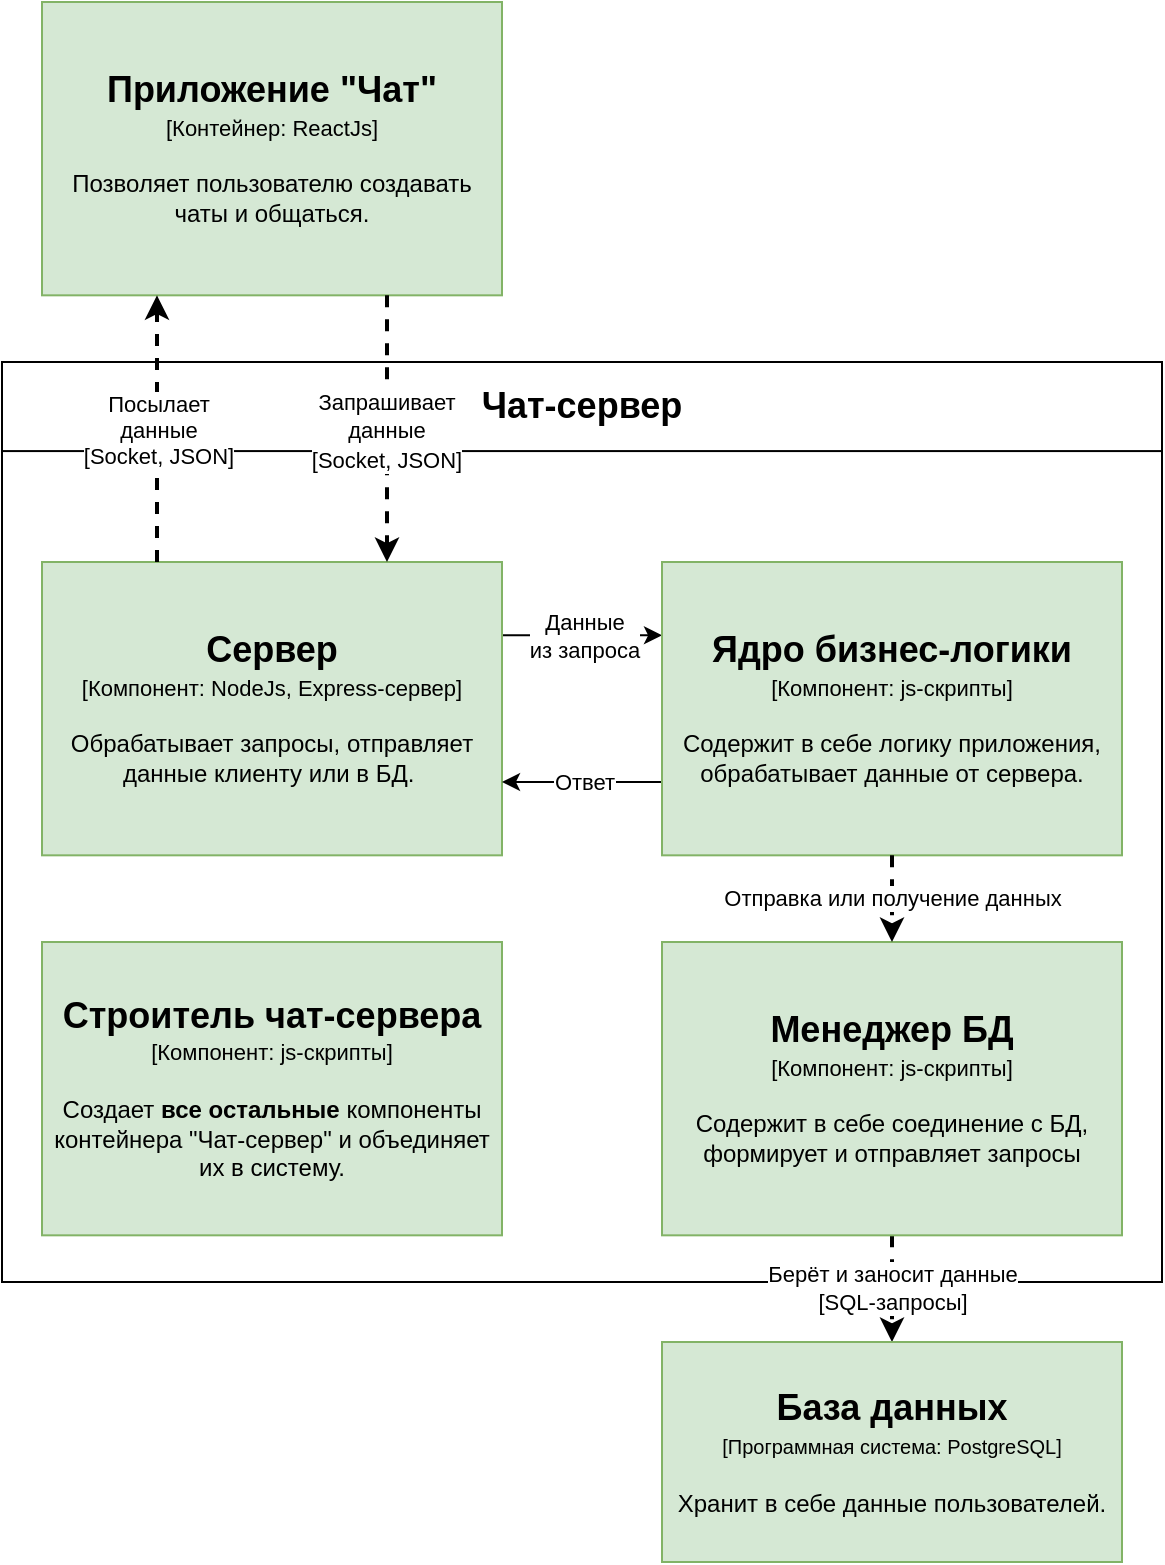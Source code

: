 <mxfile version="13.6.4" type="device"><diagram id="LKbl59Wxj6-I2dOmfFXZ" name="Page-1"><mxGraphModel dx="171" dy="472" grid="1" gridSize="10" guides="1" tooltips="1" connect="1" arrows="1" fold="1" page="1" pageScale="1" pageWidth="850" pageHeight="1100" math="0" shadow="0"><root><mxCell id="0"/><mxCell id="1" parent="0"/><mxCell id="no0ji6hjgd8IN9LN7iAC-79" value="" style="rounded=0;whiteSpace=wrap;html=1;" vertex="1" parent="1"><mxGeometry x="990" y="460" width="580" height="460" as="geometry"/></mxCell><mxCell id="no0ji6hjgd8IN9LN7iAC-10" value="&lt;div&gt;Берёт и заносит данные&lt;/div&gt;&lt;div&gt;[SQL-запросы]&lt;br&gt;&lt;/div&gt;" style="edgeStyle=orthogonalEdgeStyle;rounded=0;orthogonalLoop=1;jettySize=auto;html=1;dashed=1;strokeWidth=2;exitX=0.5;exitY=1;exitDx=0;exitDy=0;" edge="1" parent="1" source="no0ji6hjgd8IN9LN7iAC-91" target="no0ji6hjgd8IN9LN7iAC-13"><mxGeometry relative="1" as="geometry"><mxPoint x="360" y="810" as="sourcePoint"/></mxGeometry></mxCell><mxCell id="no0ji6hjgd8IN9LN7iAC-13" value="&lt;div&gt;&lt;b&gt;&lt;font style=&quot;font-size: 18px&quot;&gt;База данных&lt;/font&gt;&lt;/b&gt;&lt;br&gt;&lt;/div&gt;&lt;div&gt;&lt;font style=&quot;font-size: 10px&quot;&gt;[&lt;/font&gt;&lt;font style=&quot;font-size: 10px&quot;&gt;&lt;span class=&quot;tlid-translation translation&quot; lang=&quot;ru&quot;&gt;&lt;span title=&quot;&quot; class=&quot;&quot;&gt;Программная система: PostgreSQL&lt;/span&gt;&lt;/span&gt;]&lt;/font&gt;&lt;/div&gt;&lt;div&gt;&lt;font style=&quot;font-size: 10px&quot;&gt;&lt;br&gt;&lt;/font&gt;&lt;/div&gt;&lt;div&gt;Хранит в себе данные пользователей.&lt;br&gt;&lt;/div&gt;" style="rounded=0;whiteSpace=wrap;html=1;fillColor=#d5e8d4;strokeColor=#82b366;" vertex="1" parent="1"><mxGeometry x="1320" y="950" width="230" height="110" as="geometry"/></mxCell><mxCell id="no0ji6hjgd8IN9LN7iAC-95" style="edgeStyle=orthogonalEdgeStyle;rounded=0;orthogonalLoop=1;jettySize=auto;html=1;exitX=1;exitY=0.25;exitDx=0;exitDy=0;entryX=0;entryY=0.25;entryDx=0;entryDy=0;" edge="1" parent="1" source="no0ji6hjgd8IN9LN7iAC-28" target="no0ji6hjgd8IN9LN7iAC-86"><mxGeometry relative="1" as="geometry"/></mxCell><mxCell id="no0ji6hjgd8IN9LN7iAC-96" value="Данные&lt;br&gt;из запроса" style="edgeLabel;html=1;align=center;verticalAlign=middle;resizable=0;points=[];" vertex="1" connectable="0" parent="no0ji6hjgd8IN9LN7iAC-95"><mxGeometry x="0.421" y="1" relative="1" as="geometry"><mxPoint x="-16.48" y="0.99" as="offset"/></mxGeometry></mxCell><mxCell id="no0ji6hjgd8IN9LN7iAC-28" value="&lt;div&gt;&lt;b&gt;&lt;font style=&quot;font-size: 18px&quot;&gt;Сервер&lt;/font&gt;&lt;/b&gt;&lt;/div&gt;&lt;div&gt;&lt;font style=&quot;font-size: 11px&quot;&gt;[Компонент&lt;/font&gt;&lt;font style=&quot;font-size: 11px&quot;&gt;&lt;span class=&quot;tlid-translation translation&quot; lang=&quot;ru&quot;&gt;&lt;span title=&quot;&quot; class=&quot;&quot;&gt;: NodeJs, Express-сервер]&lt;/span&gt;&lt;/span&gt;&lt;/font&gt;&lt;/div&gt;&lt;div&gt;&lt;font style=&quot;font-size: 10px&quot;&gt;&lt;br&gt;&lt;/font&gt;&lt;/div&gt;&lt;div&gt;Обрабатывает запросы, отправляет данные клиенту или в БД.&amp;nbsp;&lt;br&gt;&lt;/div&gt;" style="rounded=0;whiteSpace=wrap;html=1;fillColor=#d5e8d4;strokeColor=#82b366;" vertex="1" parent="1"><mxGeometry x="1010" y="560.0" width="230" height="146.667" as="geometry"/></mxCell><mxCell id="no0ji6hjgd8IN9LN7iAC-80" value="&lt;b style=&quot;font-size: 18px&quot;&gt;Чат-сервер&lt;/b&gt;" style="rounded=0;whiteSpace=wrap;html=1;" vertex="1" parent="1"><mxGeometry x="990" y="460" width="580" height="44.54" as="geometry"/></mxCell><mxCell id="no0ji6hjgd8IN9LN7iAC-99" style="edgeStyle=orthogonalEdgeStyle;rounded=0;orthogonalLoop=1;jettySize=auto;html=1;exitX=0;exitY=0.75;exitDx=0;exitDy=0;entryX=1;entryY=0.75;entryDx=0;entryDy=0;" edge="1" parent="1" source="no0ji6hjgd8IN9LN7iAC-86" target="no0ji6hjgd8IN9LN7iAC-28"><mxGeometry relative="1" as="geometry"/></mxCell><mxCell id="no0ji6hjgd8IN9LN7iAC-100" value="Ответ" style="edgeLabel;html=1;align=center;verticalAlign=middle;resizable=0;points=[];" vertex="1" connectable="0" parent="no0ji6hjgd8IN9LN7iAC-99"><mxGeometry x="-0.232" y="1" relative="1" as="geometry"><mxPoint x="-8.97" y="-1" as="offset"/></mxGeometry></mxCell><mxCell id="no0ji6hjgd8IN9LN7iAC-86" value="&lt;div&gt;&lt;b&gt;&lt;font style=&quot;font-size: 18px&quot;&gt;Ядро бизнес-логики&lt;/font&gt;&lt;/b&gt;&lt;/div&gt;&lt;div&gt;&lt;font style=&quot;font-size: 11px&quot;&gt;[Компонент&lt;/font&gt;&lt;font style=&quot;font-size: 11px&quot;&gt;&lt;span class=&quot;tlid-translation translation&quot; lang=&quot;ru&quot;&gt;&lt;span title=&quot;&quot; class=&quot;&quot;&gt;: js-скрипты]&lt;/span&gt;&lt;/span&gt;&lt;/font&gt;&lt;/div&gt;&lt;div&gt;&lt;font style=&quot;font-size: 10px&quot;&gt;&lt;br&gt;&lt;/font&gt;&lt;/div&gt;&lt;div&gt;Содержит в себе логику приложения, обрабатывает данные от сервера.&lt;br&gt;&lt;/div&gt;" style="rounded=0;whiteSpace=wrap;html=1;fillColor=#d5e8d4;strokeColor=#82b366;" vertex="1" parent="1"><mxGeometry x="1320" y="560.0" width="230" height="146.667" as="geometry"/></mxCell><mxCell id="no0ji6hjgd8IN9LN7iAC-87" value="&lt;div&gt;&lt;b&gt;&lt;font style=&quot;font-size: 18px&quot;&gt;Приложение &lt;/font&gt;&lt;/b&gt;&lt;b&gt;&lt;font style=&quot;font-size: 18px&quot;&gt;&quot;Чат&quot;&lt;/font&gt;&lt;/b&gt;&lt;/div&gt;&lt;div&gt;&lt;font style=&quot;font-size: 11px&quot;&gt;[&lt;/font&gt;&lt;font style=&quot;font-size: 11px&quot;&gt;&lt;span class=&quot;tlid-translation translation&quot; lang=&quot;ru&quot;&gt;&lt;span title=&quot;&quot; class=&quot;&quot;&gt;Контейнер: ReactJs]&lt;/span&gt;&lt;/span&gt;&lt;/font&gt;&lt;/div&gt;&lt;div&gt;&lt;font style=&quot;font-size: 10px&quot;&gt;&lt;br&gt;&lt;/font&gt;&lt;/div&gt;&lt;div&gt;Позволяет пользователю создавать чаты и общаться.&lt;br&gt;&lt;/div&gt;" style="rounded=0;whiteSpace=wrap;html=1;fillColor=#d5e8d4;strokeColor=#82b366;" vertex="1" parent="1"><mxGeometry x="1010" y="280.0" width="230" height="146.667" as="geometry"/></mxCell><mxCell id="no0ji6hjgd8IN9LN7iAC-88" style="edgeStyle=orthogonalEdgeStyle;rounded=0;orthogonalLoop=1;jettySize=auto;html=1;exitX=0.75;exitY=1;exitDx=0;exitDy=0;entryX=0.75;entryY=0;entryDx=0;entryDy=0;dashed=1;strokeWidth=2;" edge="1" parent="1" source="no0ji6hjgd8IN9LN7iAC-87" target="no0ji6hjgd8IN9LN7iAC-28"><mxGeometry relative="1" as="geometry"><mxPoint x="1172.5" y="450" as="targetPoint"/></mxGeometry></mxCell><mxCell id="no0ji6hjgd8IN9LN7iAC-89" value="&lt;div&gt;&lt;font style=&quot;font-size: 11px&quot;&gt;Запрашивает&lt;/font&gt;&lt;/div&gt;&lt;div&gt;&lt;font style=&quot;font-size: 11px&quot;&gt; данные&lt;/font&gt;&lt;/div&gt;&lt;div&gt;&lt;font style=&quot;font-size: 11px&quot;&gt;&lt;font style=&quot;font-size: 11px&quot; size=&quot;3&quot;&gt;[Socket, JSON]&lt;/font&gt;&lt;/font&gt;&lt;/div&gt;" style="text;html=1;align=center;verticalAlign=middle;resizable=0;points=[];labelBackgroundColor=#ffffff;" vertex="1" connectable="0" parent="no0ji6hjgd8IN9LN7iAC-88"><mxGeometry x="0.15" y="-1" relative="1" as="geometry"><mxPoint y="-9" as="offset"/></mxGeometry></mxCell><mxCell id="no0ji6hjgd8IN9LN7iAC-90" value="&lt;div&gt;&lt;font style=&quot;font-size: 11px&quot;&gt;Посылает&lt;/font&gt;&lt;/div&gt;&lt;div&gt;&lt;font style=&quot;font-size: 11px&quot; size=&quot;3&quot;&gt;данные&lt;br&gt;&lt;/font&gt;&lt;/div&gt;&lt;div&gt;&lt;font style=&quot;font-size: 11px&quot; size=&quot;3&quot;&gt;[Socket, JSON]&lt;br&gt;&lt;/font&gt;&lt;/div&gt;" style="edgeStyle=orthogonalEdgeStyle;rounded=0;orthogonalLoop=1;jettySize=auto;html=1;exitX=0.25;exitY=0;exitDx=0;exitDy=0;entryX=0.25;entryY=1;entryDx=0;entryDy=0;dashed=1;strokeWidth=2;" edge="1" parent="1" target="no0ji6hjgd8IN9LN7iAC-87" source="no0ji6hjgd8IN9LN7iAC-28"><mxGeometry relative="1" as="geometry"><mxPoint x="1057.5" y="450" as="sourcePoint"/></mxGeometry></mxCell><mxCell id="no0ji6hjgd8IN9LN7iAC-91" value="&lt;div&gt;&lt;span style=&quot;font-size: 18px&quot;&gt;&lt;b&gt;Менеджер БД&lt;/b&gt;&lt;/span&gt;&lt;/div&gt;&lt;div&gt;&lt;font style=&quot;font-size: 11px&quot;&gt;[Компонент&lt;/font&gt;&lt;font style=&quot;font-size: 11px&quot;&gt;&lt;span class=&quot;tlid-translation translation&quot; lang=&quot;ru&quot;&gt;&lt;span title=&quot;&quot; class=&quot;&quot;&gt;: js-скрипты]&lt;/span&gt;&lt;/span&gt;&lt;/font&gt;&lt;/div&gt;&lt;div&gt;&lt;font style=&quot;font-size: 10px&quot;&gt;&lt;br&gt;&lt;/font&gt;&lt;/div&gt;&lt;div&gt;Содержит в себе соединение с БД, формирует и отправляет запросы&lt;br&gt;&lt;/div&gt;" style="rounded=0;whiteSpace=wrap;html=1;fillColor=#d5e8d4;strokeColor=#82b366;" vertex="1" parent="1"><mxGeometry x="1320" y="750.0" width="230" height="146.667" as="geometry"/></mxCell><mxCell id="no0ji6hjgd8IN9LN7iAC-93" value="Отправка или получение данных" style="edgeStyle=orthogonalEdgeStyle;rounded=0;orthogonalLoop=1;jettySize=auto;html=1;dashed=1;strokeWidth=2;" edge="1" parent="1" source="no0ji6hjgd8IN9LN7iAC-86" target="no0ji6hjgd8IN9LN7iAC-91"><mxGeometry relative="1" as="geometry"><mxPoint x="1425" y="936.667" as="sourcePoint"/><mxPoint x="1425" y="1000" as="targetPoint"/></mxGeometry></mxCell><mxCell id="no0ji6hjgd8IN9LN7iAC-101" value="&lt;div&gt;&lt;b&gt;&lt;font style=&quot;font-size: 18px&quot;&gt;Строитель чат-сервера&lt;/font&gt;&lt;/b&gt;&lt;/div&gt;&lt;div&gt;&lt;font style=&quot;font-size: 11px&quot;&gt;[Компонент&lt;/font&gt;&lt;font style=&quot;font-size: 11px&quot;&gt;&lt;span class=&quot;tlid-translation translation&quot; lang=&quot;ru&quot;&gt;&lt;span title=&quot;&quot; class=&quot;&quot;&gt;: js-скрипты]&lt;/span&gt;&lt;/span&gt;&lt;/font&gt;&lt;/div&gt;&lt;div&gt;&lt;font style=&quot;font-size: 10px&quot;&gt;&lt;br&gt;&lt;/font&gt;&lt;/div&gt;&lt;div&gt;Создает &lt;b&gt;все остальные &lt;/b&gt;компоненты контейнера &quot;Чат-сервер&quot; и объединяет их в систему.&lt;br&gt;&lt;/div&gt;" style="rounded=0;whiteSpace=wrap;html=1;fillColor=#d5e8d4;strokeColor=#82b366;" vertex="1" parent="1"><mxGeometry x="1010" y="750.0" width="230" height="146.667" as="geometry"/></mxCell></root></mxGraphModel></diagram></mxfile>